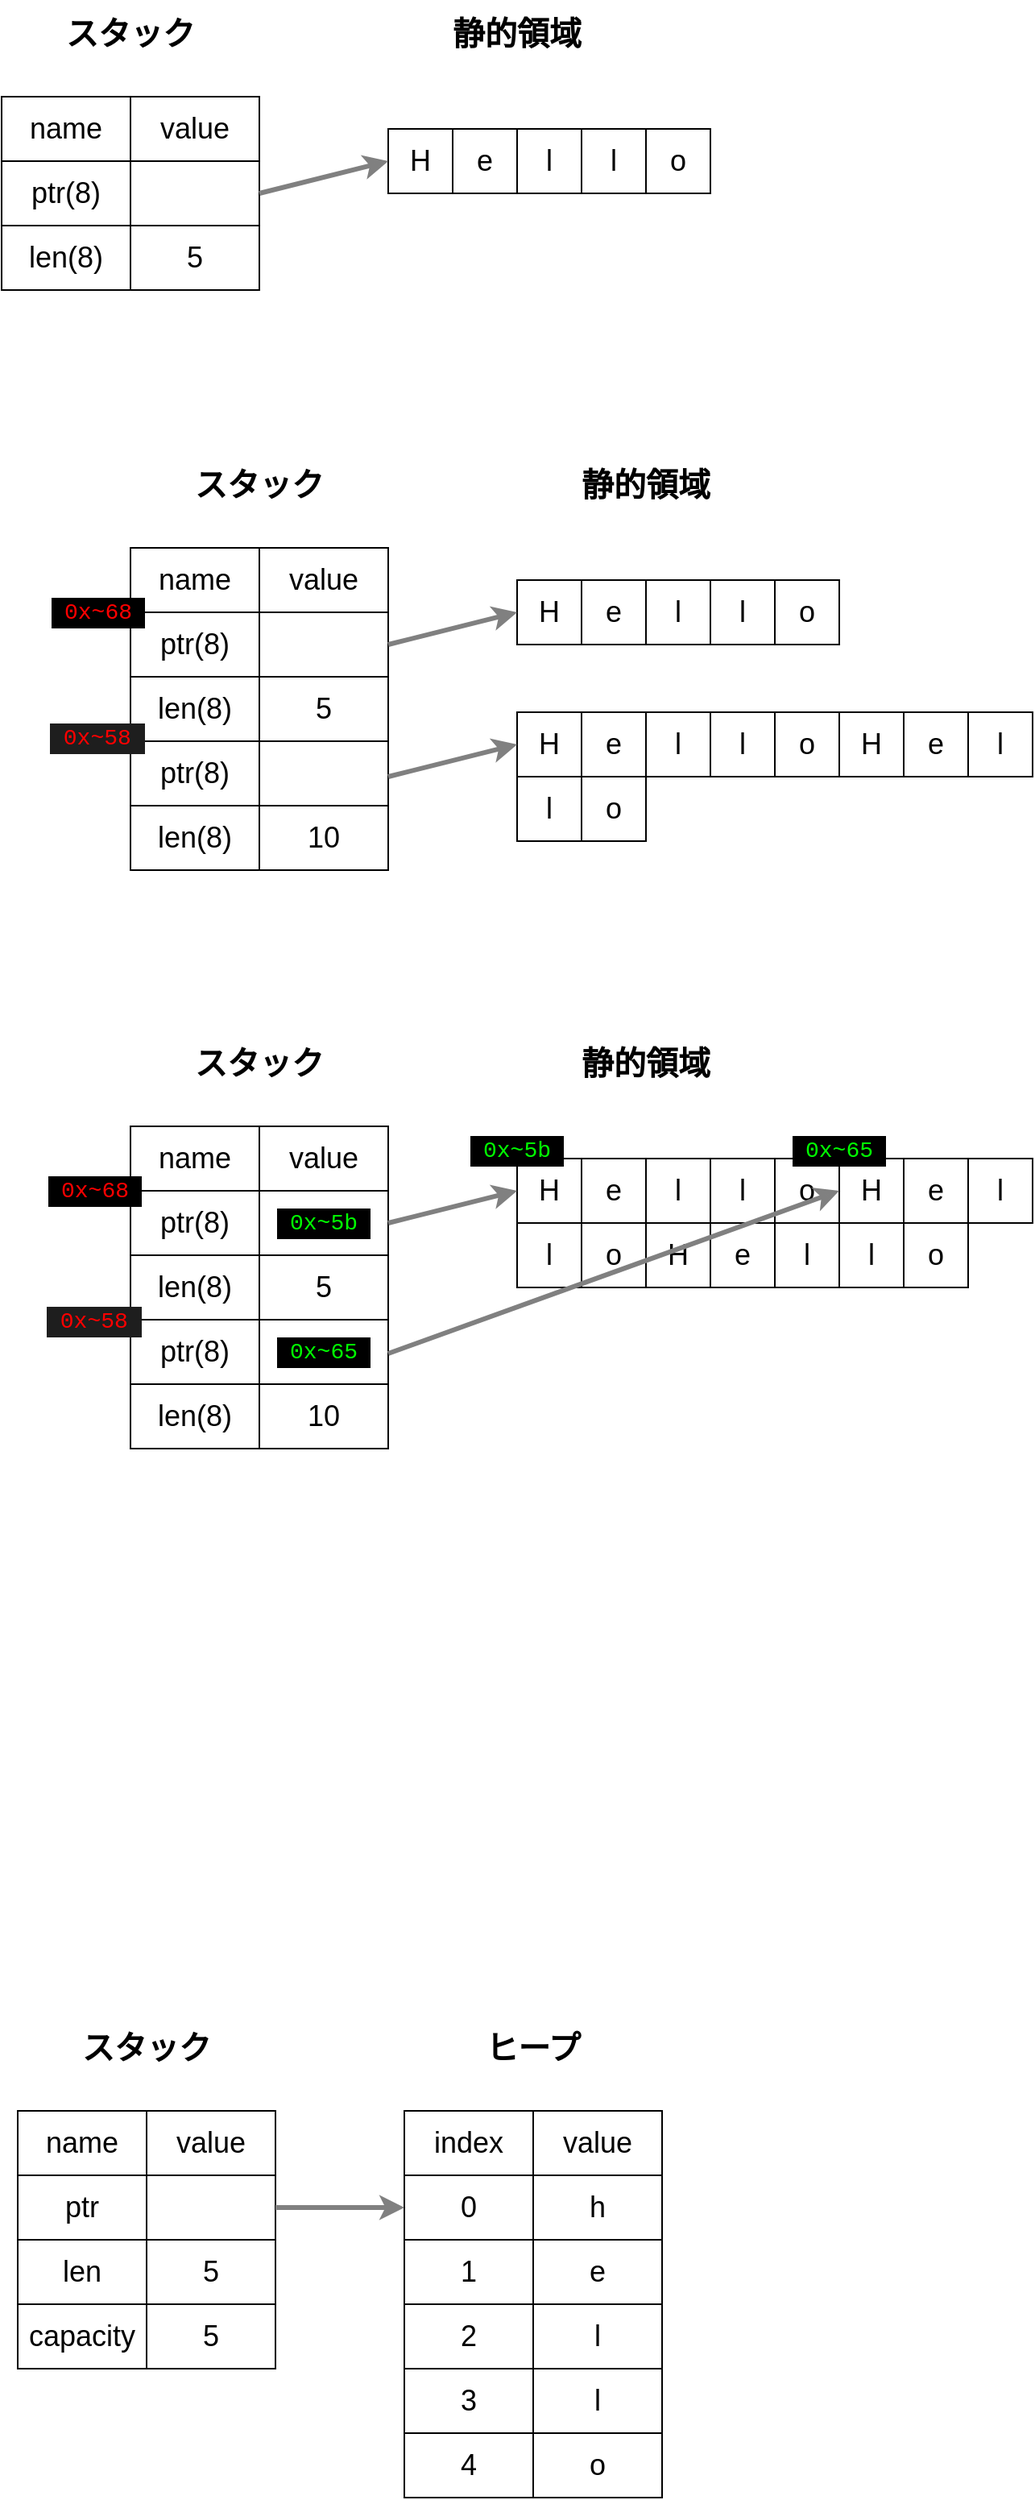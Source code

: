 <mxfile version="20.3.0" type="device"><diagram id="zS4W6ljIlVI0GxC6MDqh" name="ページ1"><mxGraphModel dx="1422" dy="905" grid="1" gridSize="10" guides="1" tooltips="1" connect="1" arrows="1" fold="1" page="1" pageScale="1" pageWidth="827" pageHeight="1169" math="0" shadow="0"><root><mxCell id="0"/><mxCell id="1" parent="0"/><mxCell id="ZXPHXCJNHkGjTCaye1Q--1" value="name&lt;br style=&quot;font-size: 18px;&quot;&gt;" style="rounded=0;whiteSpace=wrap;html=1;fontSize=18;" parent="1" vertex="1"><mxGeometry x="90" y="1390" width="80" height="40" as="geometry"/></mxCell><mxCell id="ZXPHXCJNHkGjTCaye1Q--4" value="スタック" style="text;html=1;strokeColor=none;fillColor=none;align=center;verticalAlign=middle;whiteSpace=wrap;rounded=0;fontSize=20;fontStyle=1" parent="1" vertex="1"><mxGeometry x="90" y="1330" width="160" height="40" as="geometry"/></mxCell><mxCell id="ZXPHXCJNHkGjTCaye1Q--6" value="value" style="rounded=0;whiteSpace=wrap;html=1;fontSize=18;" parent="1" vertex="1"><mxGeometry x="170" y="1390" width="80" height="40" as="geometry"/></mxCell><mxCell id="ZXPHXCJNHkGjTCaye1Q--7" value="ptr" style="rounded=0;whiteSpace=wrap;html=1;fontSize=18;" parent="1" vertex="1"><mxGeometry x="90" y="1430" width="80" height="40" as="geometry"/></mxCell><mxCell id="ZXPHXCJNHkGjTCaye1Q--8" value="" style="rounded=0;whiteSpace=wrap;html=1;fontSize=18;" parent="1" vertex="1"><mxGeometry x="170" y="1430" width="80" height="40" as="geometry"/></mxCell><mxCell id="ZXPHXCJNHkGjTCaye1Q--9" value="len" style="rounded=0;whiteSpace=wrap;html=1;fontSize=18;" parent="1" vertex="1"><mxGeometry x="90" y="1470" width="80" height="40" as="geometry"/></mxCell><mxCell id="ZXPHXCJNHkGjTCaye1Q--10" value="5" style="rounded=0;whiteSpace=wrap;html=1;fontSize=18;" parent="1" vertex="1"><mxGeometry x="170" y="1470" width="80" height="40" as="geometry"/></mxCell><mxCell id="ZXPHXCJNHkGjTCaye1Q--11" value="capacity" style="rounded=0;whiteSpace=wrap;html=1;fontSize=18;" parent="1" vertex="1"><mxGeometry x="90" y="1510" width="80" height="40" as="geometry"/></mxCell><mxCell id="ZXPHXCJNHkGjTCaye1Q--14" value="5" style="rounded=0;whiteSpace=wrap;html=1;fontSize=18;" parent="1" vertex="1"><mxGeometry x="170" y="1510" width="80" height="40" as="geometry"/></mxCell><mxCell id="ZXPHXCJNHkGjTCaye1Q--15" value="ヒープ" style="text;html=1;strokeColor=none;fillColor=none;align=center;verticalAlign=middle;whiteSpace=wrap;rounded=0;fontSize=20;fontStyle=1" parent="1" vertex="1"><mxGeometry x="330" y="1330" width="160" height="40" as="geometry"/></mxCell><mxCell id="ZXPHXCJNHkGjTCaye1Q--16" value="index" style="rounded=0;whiteSpace=wrap;html=1;fontSize=18;" parent="1" vertex="1"><mxGeometry x="330" y="1390" width="80" height="40" as="geometry"/></mxCell><mxCell id="ZXPHXCJNHkGjTCaye1Q--17" value="value" style="rounded=0;whiteSpace=wrap;html=1;fontSize=18;" parent="1" vertex="1"><mxGeometry x="410" y="1390" width="80" height="40" as="geometry"/></mxCell><mxCell id="ZXPHXCJNHkGjTCaye1Q--18" value="0" style="rounded=0;whiteSpace=wrap;html=1;fontSize=18;" parent="1" vertex="1"><mxGeometry x="330" y="1430" width="80" height="40" as="geometry"/></mxCell><mxCell id="ZXPHXCJNHkGjTCaye1Q--19" value="h" style="rounded=0;whiteSpace=wrap;html=1;fontSize=18;" parent="1" vertex="1"><mxGeometry x="410" y="1430" width="80" height="40" as="geometry"/></mxCell><mxCell id="ZXPHXCJNHkGjTCaye1Q--20" value="1" style="rounded=0;whiteSpace=wrap;html=1;fontSize=18;" parent="1" vertex="1"><mxGeometry x="330" y="1470" width="80" height="40" as="geometry"/></mxCell><mxCell id="ZXPHXCJNHkGjTCaye1Q--21" value="e" style="rounded=0;whiteSpace=wrap;html=1;fontSize=18;" parent="1" vertex="1"><mxGeometry x="410" y="1470" width="80" height="40" as="geometry"/></mxCell><mxCell id="ZXPHXCJNHkGjTCaye1Q--22" value="2" style="rounded=0;whiteSpace=wrap;html=1;fontSize=18;" parent="1" vertex="1"><mxGeometry x="330" y="1510" width="80" height="40" as="geometry"/></mxCell><mxCell id="ZXPHXCJNHkGjTCaye1Q--23" value="l" style="rounded=0;whiteSpace=wrap;html=1;fontSize=18;" parent="1" vertex="1"><mxGeometry x="410" y="1510" width="80" height="40" as="geometry"/></mxCell><mxCell id="ZXPHXCJNHkGjTCaye1Q--24" value="3" style="rounded=0;whiteSpace=wrap;html=1;fontSize=18;" parent="1" vertex="1"><mxGeometry x="330" y="1550" width="80" height="40" as="geometry"/></mxCell><mxCell id="ZXPHXCJNHkGjTCaye1Q--25" value="l" style="rounded=0;whiteSpace=wrap;html=1;fontSize=18;" parent="1" vertex="1"><mxGeometry x="410" y="1550" width="80" height="40" as="geometry"/></mxCell><mxCell id="ZXPHXCJNHkGjTCaye1Q--26" value="4" style="rounded=0;whiteSpace=wrap;html=1;fontSize=18;" parent="1" vertex="1"><mxGeometry x="330" y="1590" width="80" height="40" as="geometry"/></mxCell><mxCell id="ZXPHXCJNHkGjTCaye1Q--27" value="o" style="rounded=0;whiteSpace=wrap;html=1;fontSize=18;" parent="1" vertex="1"><mxGeometry x="410" y="1590" width="80" height="40" as="geometry"/></mxCell><mxCell id="ZXPHXCJNHkGjTCaye1Q--28" value="" style="endArrow=classic;html=1;rounded=0;fontSize=18;exitX=1;exitY=0.5;exitDx=0;exitDy=0;entryX=0;entryY=0.5;entryDx=0;entryDy=0;strokeWidth=3;strokeColor=#808080;" parent="1" source="ZXPHXCJNHkGjTCaye1Q--8" target="ZXPHXCJNHkGjTCaye1Q--18" edge="1"><mxGeometry width="50" height="50" relative="1" as="geometry"><mxPoint x="390" y="1690" as="sourcePoint"/><mxPoint x="440" y="1640" as="targetPoint"/></mxGeometry></mxCell><mxCell id="dWXtiRq15ooGK0iZ07Gm-1" value="name&lt;br style=&quot;font-size: 18px;&quot;&gt;" style="rounded=0;whiteSpace=wrap;html=1;fontSize=18;" parent="1" vertex="1"><mxGeometry x="80" y="140" width="80" height="40" as="geometry"/></mxCell><mxCell id="dWXtiRq15ooGK0iZ07Gm-2" value="スタック" style="text;html=1;strokeColor=none;fillColor=none;align=center;verticalAlign=middle;whiteSpace=wrap;rounded=0;fontSize=20;fontStyle=1" parent="1" vertex="1"><mxGeometry x="80" y="80" width="160" height="40" as="geometry"/></mxCell><mxCell id="dWXtiRq15ooGK0iZ07Gm-3" value="value" style="rounded=0;whiteSpace=wrap;html=1;fontSize=18;" parent="1" vertex="1"><mxGeometry x="160" y="140" width="80" height="40" as="geometry"/></mxCell><mxCell id="dWXtiRq15ooGK0iZ07Gm-4" value="ptr(8)" style="rounded=0;whiteSpace=wrap;html=1;fontSize=18;" parent="1" vertex="1"><mxGeometry x="80" y="180" width="80" height="40" as="geometry"/></mxCell><mxCell id="dWXtiRq15ooGK0iZ07Gm-5" value="" style="rounded=0;whiteSpace=wrap;html=1;fontSize=18;" parent="1" vertex="1"><mxGeometry x="160" y="180" width="80" height="40" as="geometry"/></mxCell><mxCell id="dWXtiRq15ooGK0iZ07Gm-6" value="len(8)" style="rounded=0;whiteSpace=wrap;html=1;fontSize=18;" parent="1" vertex="1"><mxGeometry x="80" y="220" width="80" height="40" as="geometry"/></mxCell><mxCell id="dWXtiRq15ooGK0iZ07Gm-7" value="5" style="rounded=0;whiteSpace=wrap;html=1;fontSize=18;" parent="1" vertex="1"><mxGeometry x="160" y="220" width="80" height="40" as="geometry"/></mxCell><mxCell id="dWXtiRq15ooGK0iZ07Gm-10" value="静的領域" style="text;html=1;strokeColor=none;fillColor=none;align=center;verticalAlign=middle;whiteSpace=wrap;rounded=0;fontSize=20;fontStyle=1" parent="1" vertex="1"><mxGeometry x="320" y="80" width="160" height="40" as="geometry"/></mxCell><mxCell id="dWXtiRq15ooGK0iZ07Gm-13" value="H" style="rounded=0;whiteSpace=wrap;html=1;fontSize=18;" parent="1" vertex="1"><mxGeometry x="320" y="160" width="40" height="40" as="geometry"/></mxCell><mxCell id="dWXtiRq15ooGK0iZ07Gm-23" value="" style="endArrow=classic;html=1;rounded=0;fontSize=18;exitX=1;exitY=0.5;exitDx=0;exitDy=0;entryX=0;entryY=0.5;entryDx=0;entryDy=0;strokeWidth=3;strokeColor=#808080;" parent="1" source="dWXtiRq15ooGK0iZ07Gm-5" target="dWXtiRq15ooGK0iZ07Gm-13" edge="1"><mxGeometry width="50" height="50" relative="1" as="geometry"><mxPoint x="380" y="440" as="sourcePoint"/><mxPoint x="430" y="390" as="targetPoint"/></mxGeometry></mxCell><mxCell id="dWXtiRq15ooGK0iZ07Gm-24" value="e" style="rounded=0;whiteSpace=wrap;html=1;fontSize=18;" parent="1" vertex="1"><mxGeometry x="360" y="160" width="40" height="40" as="geometry"/></mxCell><mxCell id="dWXtiRq15ooGK0iZ07Gm-25" value="o" style="rounded=0;whiteSpace=wrap;html=1;fontSize=18;" parent="1" vertex="1"><mxGeometry x="480" y="160" width="40" height="40" as="geometry"/></mxCell><mxCell id="dWXtiRq15ooGK0iZ07Gm-26" value="l" style="rounded=0;whiteSpace=wrap;html=1;fontSize=18;" parent="1" vertex="1"><mxGeometry x="440" y="160" width="40" height="40" as="geometry"/></mxCell><mxCell id="dWXtiRq15ooGK0iZ07Gm-27" value="l" style="rounded=0;whiteSpace=wrap;html=1;fontSize=18;" parent="1" vertex="1"><mxGeometry x="400" y="160" width="40" height="40" as="geometry"/></mxCell><mxCell id="ghMarFrmEa91V6PD1wLy-1" value="name&lt;br style=&quot;font-size: 18px;&quot;&gt;" style="rounded=0;whiteSpace=wrap;html=1;fontSize=18;" parent="1" vertex="1"><mxGeometry x="160" y="420" width="80" height="40" as="geometry"/></mxCell><mxCell id="ghMarFrmEa91V6PD1wLy-2" value="スタック" style="text;html=1;strokeColor=none;fillColor=none;align=center;verticalAlign=middle;whiteSpace=wrap;rounded=0;fontSize=20;fontStyle=1" parent="1" vertex="1"><mxGeometry x="160" y="360" width="160" height="40" as="geometry"/></mxCell><mxCell id="ghMarFrmEa91V6PD1wLy-3" value="value" style="rounded=0;whiteSpace=wrap;html=1;fontSize=18;" parent="1" vertex="1"><mxGeometry x="240" y="420" width="80" height="40" as="geometry"/></mxCell><mxCell id="ghMarFrmEa91V6PD1wLy-4" value="ptr(8)" style="rounded=0;whiteSpace=wrap;html=1;fontSize=18;" parent="1" vertex="1"><mxGeometry x="160" y="460" width="80" height="40" as="geometry"/></mxCell><mxCell id="ghMarFrmEa91V6PD1wLy-5" value="" style="rounded=0;whiteSpace=wrap;html=1;fontSize=18;" parent="1" vertex="1"><mxGeometry x="240" y="460" width="80" height="40" as="geometry"/></mxCell><mxCell id="ghMarFrmEa91V6PD1wLy-6" value="len(8)" style="rounded=0;whiteSpace=wrap;html=1;fontSize=18;" parent="1" vertex="1"><mxGeometry x="160" y="500" width="80" height="40" as="geometry"/></mxCell><mxCell id="ghMarFrmEa91V6PD1wLy-7" value="5" style="rounded=0;whiteSpace=wrap;html=1;fontSize=18;" parent="1" vertex="1"><mxGeometry x="240" y="500" width="80" height="40" as="geometry"/></mxCell><mxCell id="ghMarFrmEa91V6PD1wLy-8" value="静的領域" style="text;html=1;strokeColor=none;fillColor=none;align=center;verticalAlign=middle;whiteSpace=wrap;rounded=0;fontSize=20;fontStyle=1" parent="1" vertex="1"><mxGeometry x="400" y="360" width="160" height="40" as="geometry"/></mxCell><mxCell id="ghMarFrmEa91V6PD1wLy-9" value="H" style="rounded=0;whiteSpace=wrap;html=1;fontSize=18;" parent="1" vertex="1"><mxGeometry x="400" y="440" width="40" height="40" as="geometry"/></mxCell><mxCell id="ghMarFrmEa91V6PD1wLy-10" value="" style="endArrow=classic;html=1;rounded=0;fontSize=18;exitX=1;exitY=0.5;exitDx=0;exitDy=0;entryX=0;entryY=0.5;entryDx=0;entryDy=0;strokeWidth=3;strokeColor=#808080;" parent="1" source="ghMarFrmEa91V6PD1wLy-5" target="ghMarFrmEa91V6PD1wLy-9" edge="1"><mxGeometry width="50" height="50" relative="1" as="geometry"><mxPoint x="460" y="720" as="sourcePoint"/><mxPoint x="510" y="670" as="targetPoint"/></mxGeometry></mxCell><mxCell id="ghMarFrmEa91V6PD1wLy-11" value="e" style="rounded=0;whiteSpace=wrap;html=1;fontSize=18;" parent="1" vertex="1"><mxGeometry x="440" y="440" width="40" height="40" as="geometry"/></mxCell><mxCell id="ghMarFrmEa91V6PD1wLy-12" value="o" style="rounded=0;whiteSpace=wrap;html=1;fontSize=18;" parent="1" vertex="1"><mxGeometry x="560" y="440" width="40" height="40" as="geometry"/></mxCell><mxCell id="ghMarFrmEa91V6PD1wLy-13" value="l" style="rounded=0;whiteSpace=wrap;html=1;fontSize=18;" parent="1" vertex="1"><mxGeometry x="520" y="440" width="40" height="40" as="geometry"/></mxCell><mxCell id="ghMarFrmEa91V6PD1wLy-14" value="l" style="rounded=0;whiteSpace=wrap;html=1;fontSize=18;" parent="1" vertex="1"><mxGeometry x="480" y="440" width="40" height="40" as="geometry"/></mxCell><mxCell id="ghMarFrmEa91V6PD1wLy-15" value="ptr(8)" style="rounded=0;whiteSpace=wrap;html=1;fontSize=18;" parent="1" vertex="1"><mxGeometry x="160" y="540" width="80" height="40" as="geometry"/></mxCell><mxCell id="ghMarFrmEa91V6PD1wLy-16" value="" style="rounded=0;whiteSpace=wrap;html=1;fontSize=18;" parent="1" vertex="1"><mxGeometry x="240" y="540" width="80" height="40" as="geometry"/></mxCell><mxCell id="ghMarFrmEa91V6PD1wLy-17" value="len(8)" style="rounded=0;whiteSpace=wrap;html=1;fontSize=18;" parent="1" vertex="1"><mxGeometry x="160" y="580" width="80" height="40" as="geometry"/></mxCell><mxCell id="ghMarFrmEa91V6PD1wLy-18" value="10" style="rounded=0;whiteSpace=wrap;html=1;fontSize=18;" parent="1" vertex="1"><mxGeometry x="240" y="580" width="80" height="40" as="geometry"/></mxCell><mxCell id="ghMarFrmEa91V6PD1wLy-19" value="H" style="rounded=0;whiteSpace=wrap;html=1;fontSize=18;" parent="1" vertex="1"><mxGeometry x="400" y="522" width="40" height="40" as="geometry"/></mxCell><mxCell id="ghMarFrmEa91V6PD1wLy-20" value="" style="endArrow=classic;html=1;rounded=0;fontSize=18;exitX=1;exitY=0.5;exitDx=0;exitDy=0;entryX=0;entryY=0.5;entryDx=0;entryDy=0;strokeWidth=3;strokeColor=#808080;" parent="1" target="ghMarFrmEa91V6PD1wLy-19" edge="1"><mxGeometry width="50" height="50" relative="1" as="geometry"><mxPoint x="320" y="562" as="sourcePoint"/><mxPoint x="510" y="752" as="targetPoint"/></mxGeometry></mxCell><mxCell id="ghMarFrmEa91V6PD1wLy-21" value="e" style="rounded=0;whiteSpace=wrap;html=1;fontSize=18;" parent="1" vertex="1"><mxGeometry x="440" y="522" width="40" height="40" as="geometry"/></mxCell><mxCell id="ghMarFrmEa91V6PD1wLy-22" value="o" style="rounded=0;whiteSpace=wrap;html=1;fontSize=18;" parent="1" vertex="1"><mxGeometry x="560" y="522" width="40" height="40" as="geometry"/></mxCell><mxCell id="ghMarFrmEa91V6PD1wLy-23" value="l" style="rounded=0;whiteSpace=wrap;html=1;fontSize=18;" parent="1" vertex="1"><mxGeometry x="520" y="522" width="40" height="40" as="geometry"/></mxCell><mxCell id="ghMarFrmEa91V6PD1wLy-24" value="l" style="rounded=0;whiteSpace=wrap;html=1;fontSize=18;" parent="1" vertex="1"><mxGeometry x="480" y="522" width="40" height="40" as="geometry"/></mxCell><mxCell id="ghMarFrmEa91V6PD1wLy-25" value="H" style="rounded=0;whiteSpace=wrap;html=1;fontSize=18;" parent="1" vertex="1"><mxGeometry x="600" y="522" width="40" height="40" as="geometry"/></mxCell><mxCell id="ghMarFrmEa91V6PD1wLy-26" value="l" style="rounded=0;whiteSpace=wrap;html=1;fontSize=18;" parent="1" vertex="1"><mxGeometry x="680" y="522" width="40" height="40" as="geometry"/></mxCell><mxCell id="ghMarFrmEa91V6PD1wLy-27" value="o" style="rounded=0;whiteSpace=wrap;html=1;fontSize=18;" parent="1" vertex="1"><mxGeometry x="440" y="562" width="40" height="40" as="geometry"/></mxCell><mxCell id="ghMarFrmEa91V6PD1wLy-28" value="l" style="rounded=0;whiteSpace=wrap;html=1;fontSize=18;" parent="1" vertex="1"><mxGeometry x="400" y="562" width="40" height="40" as="geometry"/></mxCell><mxCell id="ghMarFrmEa91V6PD1wLy-29" value="e" style="rounded=0;whiteSpace=wrap;html=1;fontSize=18;" parent="1" vertex="1"><mxGeometry x="640" y="522" width="40" height="40" as="geometry"/></mxCell><mxCell id="ghMarFrmEa91V6PD1wLy-32" value="&lt;div style=&quot;font-family: &amp;quot;Source Code Pro for Powerline&amp;quot;, Consolas, &amp;quot;Courier New&amp;quot;, monospace; font-size: 14px; line-height: 19px;&quot;&gt;&lt;span style=&quot;&quot;&gt;&amp;nbsp;0x~68&amp;nbsp;&lt;/span&gt;&lt;/div&gt;" style="text;html=1;strokeColor=none;fillColor=none;align=center;verticalAlign=middle;whiteSpace=wrap;rounded=0;labelBackgroundColor=#000000;fontColor=#FF0000;" parent="1" vertex="1"><mxGeometry x="110" y="445" width="60" height="30" as="geometry"/></mxCell><mxCell id="ghMarFrmEa91V6PD1wLy-33" value="&lt;div style=&quot;background-color: rgb(30, 30, 30); font-family: &amp;quot;Source Code Pro for Powerline&amp;quot;, Consolas, &amp;quot;Courier New&amp;quot;, monospace; font-weight: normal; font-size: 14px; line-height: 19px;&quot;&gt;&lt;div&gt;&lt;span style=&quot;&quot;&gt;&amp;nbsp;0x~58&amp;nbsp;&lt;/span&gt;&lt;/div&gt;&lt;/div&gt;" style="text;whiteSpace=wrap;html=1;fontColor=#FF0000;" parent="1" vertex="1"><mxGeometry x="107.5" y="522" width="49" height="40" as="geometry"/></mxCell><mxCell id="Y9Y6y59XlSOK7TXvjL5A-33" value="name&lt;br style=&quot;font-size: 18px;&quot;&gt;" style="rounded=0;whiteSpace=wrap;html=1;fontSize=18;" parent="1" vertex="1"><mxGeometry x="160" y="779" width="80" height="40" as="geometry"/></mxCell><mxCell id="Y9Y6y59XlSOK7TXvjL5A-34" value="スタック" style="text;html=1;strokeColor=none;fillColor=none;align=center;verticalAlign=middle;whiteSpace=wrap;rounded=0;fontSize=20;fontStyle=1" parent="1" vertex="1"><mxGeometry x="160" y="719" width="160" height="40" as="geometry"/></mxCell><mxCell id="Y9Y6y59XlSOK7TXvjL5A-35" value="value" style="rounded=0;whiteSpace=wrap;html=1;fontSize=18;" parent="1" vertex="1"><mxGeometry x="240" y="779" width="80" height="40" as="geometry"/></mxCell><mxCell id="Y9Y6y59XlSOK7TXvjL5A-36" value="ptr(8)" style="rounded=0;whiteSpace=wrap;html=1;fontSize=18;" parent="1" vertex="1"><mxGeometry x="160" y="819" width="80" height="40" as="geometry"/></mxCell><mxCell id="Y9Y6y59XlSOK7TXvjL5A-37" value="&lt;div style=&quot;background-color: rgb(30, 30, 30); font-family: &amp;quot;Source Code Pro for Powerline&amp;quot;, Consolas, &amp;quot;Courier New&amp;quot;, monospace; font-size: 14px; line-height: 19px;&quot;&gt;&lt;br&gt;&lt;/div&gt;" style="rounded=0;whiteSpace=wrap;html=1;fontSize=18;" parent="1" vertex="1"><mxGeometry x="240" y="819" width="80" height="40" as="geometry"/></mxCell><mxCell id="Y9Y6y59XlSOK7TXvjL5A-38" value="len(8)" style="rounded=0;whiteSpace=wrap;html=1;fontSize=18;" parent="1" vertex="1"><mxGeometry x="160" y="859" width="80" height="40" as="geometry"/></mxCell><mxCell id="Y9Y6y59XlSOK7TXvjL5A-39" value="5" style="rounded=0;whiteSpace=wrap;html=1;fontSize=18;" parent="1" vertex="1"><mxGeometry x="240" y="859" width="80" height="40" as="geometry"/></mxCell><mxCell id="Y9Y6y59XlSOK7TXvjL5A-40" value="静的領域" style="text;html=1;strokeColor=none;fillColor=none;align=center;verticalAlign=middle;whiteSpace=wrap;rounded=0;fontSize=20;fontStyle=1" parent="1" vertex="1"><mxGeometry x="400" y="719" width="160" height="40" as="geometry"/></mxCell><mxCell id="Y9Y6y59XlSOK7TXvjL5A-41" value="H" style="rounded=0;whiteSpace=wrap;html=1;fontSize=18;" parent="1" vertex="1"><mxGeometry x="400" y="799" width="40" height="40" as="geometry"/></mxCell><mxCell id="Y9Y6y59XlSOK7TXvjL5A-42" value="" style="endArrow=classic;html=1;rounded=0;fontSize=18;exitX=1;exitY=0.5;exitDx=0;exitDy=0;entryX=0;entryY=0.5;entryDx=0;entryDy=0;strokeWidth=3;strokeColor=#808080;" parent="1" source="Y9Y6y59XlSOK7TXvjL5A-37" target="Y9Y6y59XlSOK7TXvjL5A-41" edge="1"><mxGeometry width="50" height="50" relative="1" as="geometry"><mxPoint x="460" y="1079" as="sourcePoint"/><mxPoint x="510" y="1029" as="targetPoint"/></mxGeometry></mxCell><mxCell id="Y9Y6y59XlSOK7TXvjL5A-43" value="e" style="rounded=0;whiteSpace=wrap;html=1;fontSize=18;" parent="1" vertex="1"><mxGeometry x="440" y="799" width="40" height="40" as="geometry"/></mxCell><mxCell id="Y9Y6y59XlSOK7TXvjL5A-44" value="o" style="rounded=0;whiteSpace=wrap;html=1;fontSize=18;" parent="1" vertex="1"><mxGeometry x="560" y="799" width="40" height="40" as="geometry"/></mxCell><mxCell id="Y9Y6y59XlSOK7TXvjL5A-45" value="l" style="rounded=0;whiteSpace=wrap;html=1;fontSize=18;" parent="1" vertex="1"><mxGeometry x="520" y="799" width="40" height="40" as="geometry"/></mxCell><mxCell id="Y9Y6y59XlSOK7TXvjL5A-46" value="l" style="rounded=0;whiteSpace=wrap;html=1;fontSize=18;" parent="1" vertex="1"><mxGeometry x="480" y="799" width="40" height="40" as="geometry"/></mxCell><mxCell id="Y9Y6y59XlSOK7TXvjL5A-47" value="ptr(8)" style="rounded=0;whiteSpace=wrap;html=1;fontSize=18;" parent="1" vertex="1"><mxGeometry x="160" y="899" width="80" height="40" as="geometry"/></mxCell><mxCell id="Y9Y6y59XlSOK7TXvjL5A-48" value="&lt;span style=&quot;color: rgb(106, 153, 85); font-family: &amp;quot;Source Code Pro for Powerline&amp;quot;, Consolas, &amp;quot;Courier New&amp;quot;, monospace; font-size: 14px; font-style: normal; font-variant-ligatures: normal; font-variant-caps: normal; font-weight: 400; letter-spacing: normal; orphans: 2; text-align: center; text-indent: 0px; text-transform: none; widows: 2; word-spacing: 0px; -webkit-text-stroke-width: 0px; background-color: rgb(30, 30, 30); text-decoration-thickness: initial; text-decoration-style: initial; text-decoration-color: initial; float: none; display: inline !important;&quot;&gt;&lt;br&gt;&lt;/span&gt;" style="rounded=0;whiteSpace=wrap;html=1;fontSize=18;" parent="1" vertex="1"><mxGeometry x="240" y="899" width="80" height="40" as="geometry"/></mxCell><mxCell id="Y9Y6y59XlSOK7TXvjL5A-49" value="len(8)" style="rounded=0;whiteSpace=wrap;html=1;fontSize=18;" parent="1" vertex="1"><mxGeometry x="160" y="939" width="80" height="40" as="geometry"/></mxCell><mxCell id="Y9Y6y59XlSOK7TXvjL5A-50" value="10" style="rounded=0;whiteSpace=wrap;html=1;fontSize=18;" parent="1" vertex="1"><mxGeometry x="240" y="939" width="80" height="40" as="geometry"/></mxCell><mxCell id="Y9Y6y59XlSOK7TXvjL5A-51" value="H" style="rounded=0;whiteSpace=wrap;html=1;fontSize=18;" parent="1" vertex="1"><mxGeometry x="600" y="799" width="40" height="40" as="geometry"/></mxCell><mxCell id="Y9Y6y59XlSOK7TXvjL5A-53" value="e" style="rounded=0;whiteSpace=wrap;html=1;fontSize=18;" parent="1" vertex="1"><mxGeometry x="640" y="799" width="40" height="40" as="geometry"/></mxCell><mxCell id="Y9Y6y59XlSOK7TXvjL5A-54" value="o" style="rounded=0;whiteSpace=wrap;html=1;fontSize=18;" parent="1" vertex="1"><mxGeometry x="440" y="839" width="40" height="40" as="geometry"/></mxCell><mxCell id="Y9Y6y59XlSOK7TXvjL5A-55" value="l" style="rounded=0;whiteSpace=wrap;html=1;fontSize=18;" parent="1" vertex="1"><mxGeometry x="400" y="839" width="40" height="40" as="geometry"/></mxCell><mxCell id="Y9Y6y59XlSOK7TXvjL5A-56" value="l" style="rounded=0;whiteSpace=wrap;html=1;fontSize=18;" parent="1" vertex="1"><mxGeometry x="680" y="799" width="40" height="40" as="geometry"/></mxCell><mxCell id="Y9Y6y59XlSOK7TXvjL5A-58" value="l" style="rounded=0;whiteSpace=wrap;html=1;fontSize=18;" parent="1" vertex="1"><mxGeometry x="560" y="839" width="40" height="40" as="geometry"/></mxCell><mxCell id="Y9Y6y59XlSOK7TXvjL5A-59" value="o" style="rounded=0;whiteSpace=wrap;html=1;fontSize=18;" parent="1" vertex="1"><mxGeometry x="640" y="839" width="40" height="40" as="geometry"/></mxCell><mxCell id="Y9Y6y59XlSOK7TXvjL5A-60" value="l" style="rounded=0;whiteSpace=wrap;html=1;fontSize=18;" parent="1" vertex="1"><mxGeometry x="600" y="839" width="40" height="40" as="geometry"/></mxCell><mxCell id="Y9Y6y59XlSOK7TXvjL5A-61" value="e" style="rounded=0;whiteSpace=wrap;html=1;fontSize=18;" parent="1" vertex="1"><mxGeometry x="520" y="839" width="40" height="40" as="geometry"/></mxCell><mxCell id="Y9Y6y59XlSOK7TXvjL5A-57" value="H" style="rounded=0;whiteSpace=wrap;html=1;fontSize=18;" parent="1" vertex="1"><mxGeometry x="480" y="839" width="40" height="40" as="geometry"/></mxCell><mxCell id="Y9Y6y59XlSOK7TXvjL5A-52" value="" style="endArrow=classic;html=1;rounded=0;fontSize=18;entryX=0;entryY=0.5;entryDx=0;entryDy=0;strokeWidth=3;strokeColor=#808080;startArrow=none;" parent="1" target="Y9Y6y59XlSOK7TXvjL5A-51" edge="1"><mxGeometry width="50" height="50" relative="1" as="geometry"><mxPoint x="320" y="920" as="sourcePoint"/><mxPoint x="510" y="1111" as="targetPoint"/></mxGeometry></mxCell><mxCell id="Y9Y6y59XlSOK7TXvjL5A-67" value="&lt;div style=&quot;font-family: &amp;quot;Source Code Pro for Powerline&amp;quot;, Consolas, &amp;quot;Courier New&amp;quot;, monospace; font-size: 14px; line-height: 19px;&quot;&gt;&lt;span style=&quot;&quot;&gt;&amp;nbsp;0x~68&amp;nbsp;&lt;/span&gt;&lt;/div&gt;" style="text;html=1;strokeColor=none;fillColor=none;align=center;verticalAlign=middle;whiteSpace=wrap;rounded=0;labelBackgroundColor=#000000;fontColor=#FF0000;" parent="1" vertex="1"><mxGeometry x="107.5" y="804" width="60" height="30" as="geometry"/></mxCell><mxCell id="Y9Y6y59XlSOK7TXvjL5A-69" value="&lt;div style=&quot;background-color: rgb(30, 30, 30); font-family: &amp;quot;Source Code Pro for Powerline&amp;quot;, Consolas, &amp;quot;Courier New&amp;quot;, monospace; font-weight: normal; font-size: 14px; line-height: 19px;&quot;&gt;&lt;div&gt;&lt;span style=&quot;&quot;&gt;&amp;nbsp;0x~58&amp;nbsp;&lt;/span&gt;&lt;/div&gt;&lt;/div&gt;" style="text;whiteSpace=wrap;html=1;fontColor=#FF0000;" parent="1" vertex="1"><mxGeometry x="106" y="884" width="62.5" height="40" as="geometry"/></mxCell><mxCell id="vMlVRlI6EUW-5Ckk3far-1" value="&lt;div style=&quot;font-family: &amp;quot;Source Code Pro for Powerline&amp;quot;, Consolas, &amp;quot;Courier New&amp;quot;, monospace; font-size: 14px; line-height: 19px;&quot;&gt;&lt;span style=&quot;&quot;&gt;&amp;nbsp;0x~5b&amp;nbsp;&lt;/span&gt;&lt;/div&gt;" style="text;html=1;strokeColor=none;fillColor=none;align=center;verticalAlign=middle;whiteSpace=wrap;rounded=0;labelBackgroundColor=#000000;fontColor=#00FF00;" vertex="1" parent="1"><mxGeometry x="250" y="824" width="60" height="30" as="geometry"/></mxCell><mxCell id="vMlVRlI6EUW-5Ckk3far-2" value="&lt;div style=&quot;font-family: &amp;quot;Source Code Pro for Powerline&amp;quot;, Consolas, &amp;quot;Courier New&amp;quot;, monospace; font-size: 14px; line-height: 19px;&quot;&gt;&lt;span style=&quot;&quot;&gt;&amp;nbsp;0x~5b&amp;nbsp;&lt;/span&gt;&lt;/div&gt;" style="text;html=1;strokeColor=none;fillColor=none;align=center;verticalAlign=middle;whiteSpace=wrap;rounded=0;labelBackgroundColor=#000000;fontColor=#00FF00;" vertex="1" parent="1"><mxGeometry x="370" y="779" width="60" height="30" as="geometry"/></mxCell><mxCell id="vMlVRlI6EUW-5Ckk3far-4" value="&lt;div style=&quot;font-family: &amp;quot;Source Code Pro for Powerline&amp;quot;, Consolas, &amp;quot;Courier New&amp;quot;, monospace; font-size: 14px; line-height: 19px;&quot;&gt;&lt;span style=&quot;&quot;&gt;&amp;nbsp;0x~65&amp;nbsp;&lt;/span&gt;&lt;/div&gt;" style="text;html=1;strokeColor=none;fillColor=none;align=center;verticalAlign=middle;whiteSpace=wrap;rounded=0;labelBackgroundColor=#000000;fontColor=#00FF00;" vertex="1" parent="1"><mxGeometry x="250" y="904" width="60" height="30" as="geometry"/></mxCell><mxCell id="vMlVRlI6EUW-5Ckk3far-5" value="&lt;div style=&quot;font-family: &amp;quot;Source Code Pro for Powerline&amp;quot;, Consolas, &amp;quot;Courier New&amp;quot;, monospace; font-size: 14px; line-height: 19px;&quot;&gt;&lt;span style=&quot;&quot;&gt;&amp;nbsp;0x~65&amp;nbsp;&lt;/span&gt;&lt;/div&gt;" style="text;html=1;strokeColor=none;fillColor=none;align=center;verticalAlign=middle;whiteSpace=wrap;rounded=0;labelBackgroundColor=#000000;fontColor=#00FF00;" vertex="1" parent="1"><mxGeometry x="570" y="779" width="60" height="30" as="geometry"/></mxCell></root></mxGraphModel></diagram></mxfile>